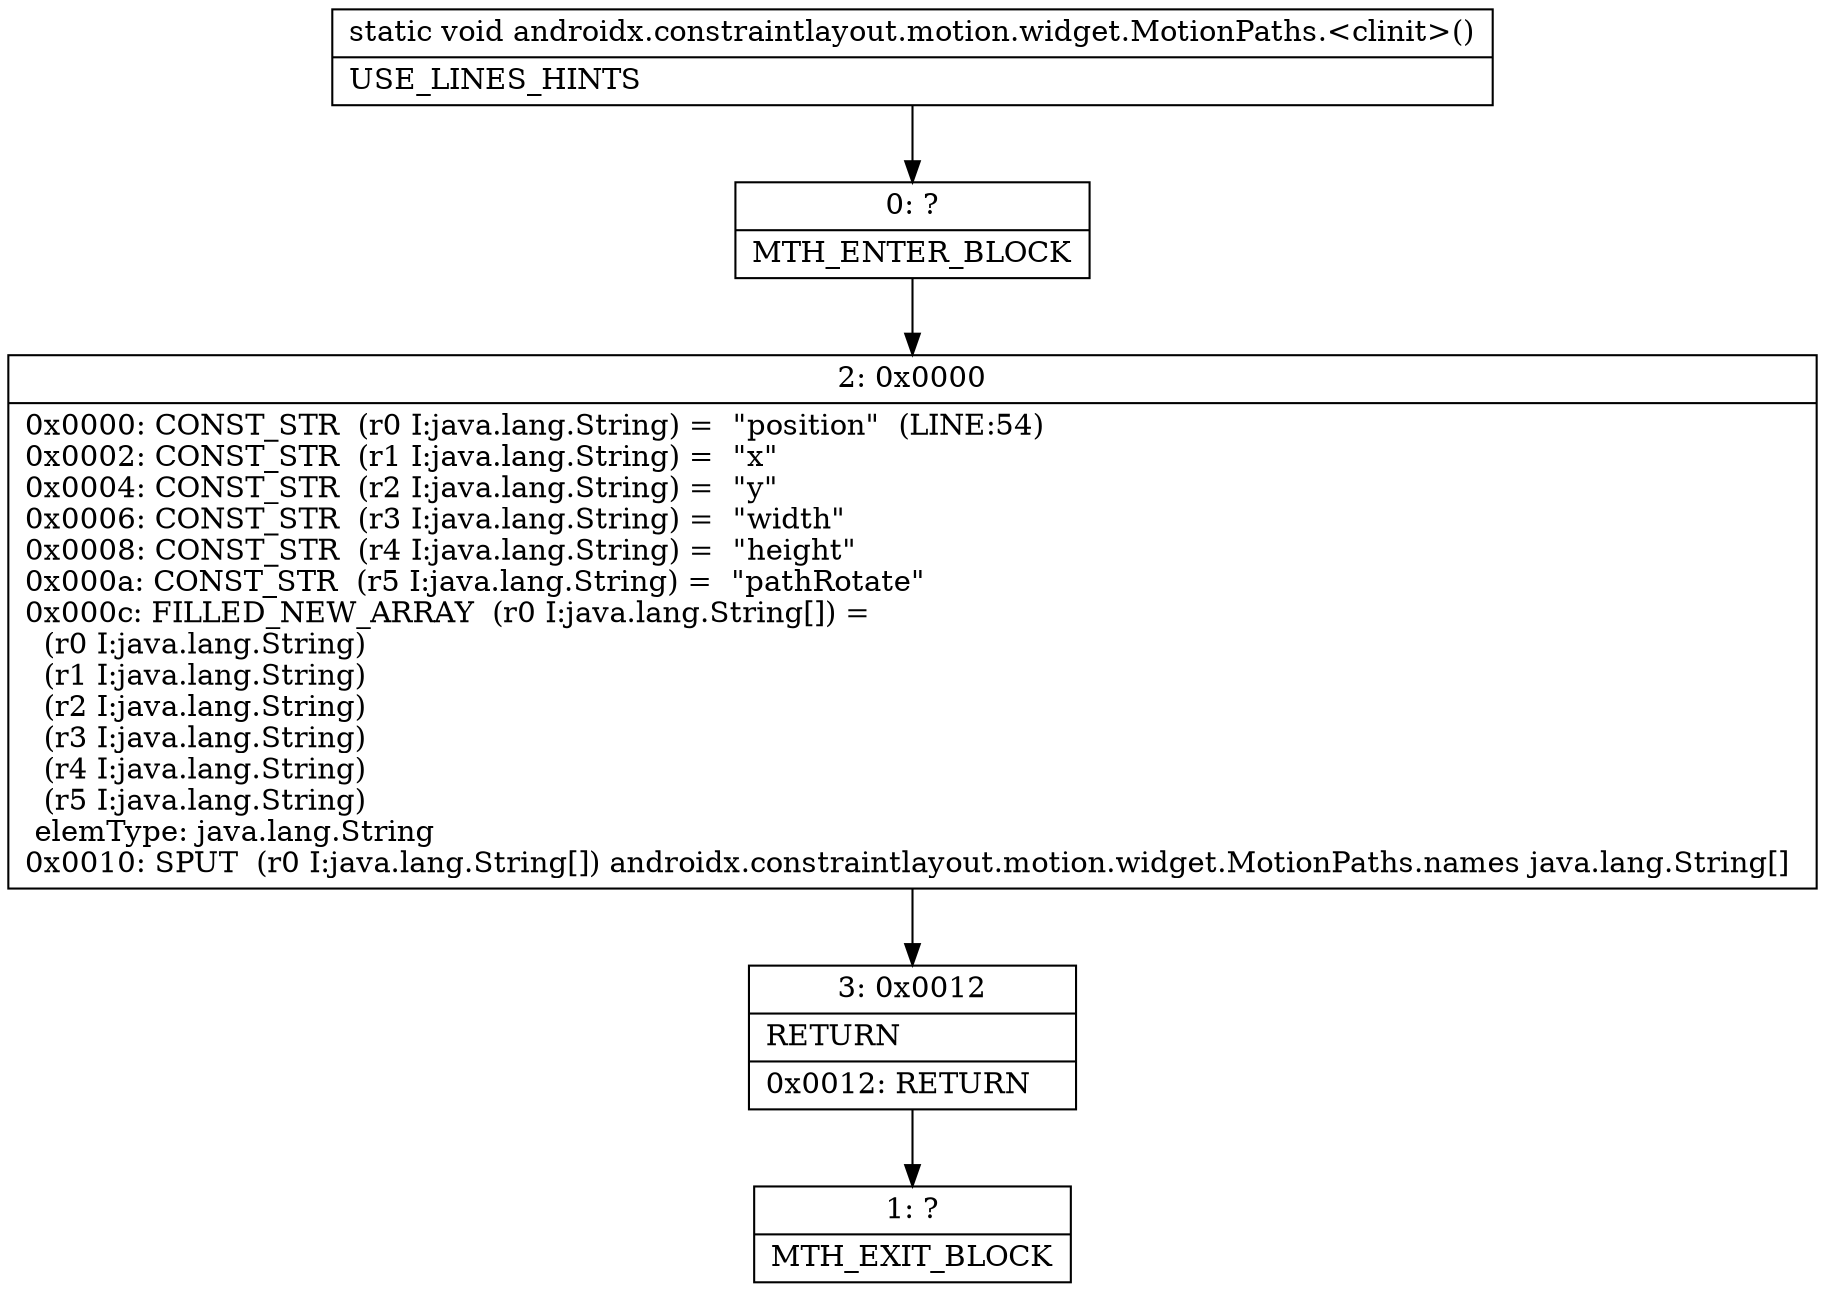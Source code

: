 digraph "CFG forandroidx.constraintlayout.motion.widget.MotionPaths.\<clinit\>()V" {
Node_0 [shape=record,label="{0\:\ ?|MTH_ENTER_BLOCK\l}"];
Node_2 [shape=record,label="{2\:\ 0x0000|0x0000: CONST_STR  (r0 I:java.lang.String) =  \"position\"  (LINE:54)\l0x0002: CONST_STR  (r1 I:java.lang.String) =  \"x\" \l0x0004: CONST_STR  (r2 I:java.lang.String) =  \"y\" \l0x0006: CONST_STR  (r3 I:java.lang.String) =  \"width\" \l0x0008: CONST_STR  (r4 I:java.lang.String) =  \"height\" \l0x000a: CONST_STR  (r5 I:java.lang.String) =  \"pathRotate\" \l0x000c: FILLED_NEW_ARRAY  (r0 I:java.lang.String[]) = \l  (r0 I:java.lang.String)\l  (r1 I:java.lang.String)\l  (r2 I:java.lang.String)\l  (r3 I:java.lang.String)\l  (r4 I:java.lang.String)\l  (r5 I:java.lang.String)\l elemType: java.lang.String \l0x0010: SPUT  (r0 I:java.lang.String[]) androidx.constraintlayout.motion.widget.MotionPaths.names java.lang.String[] \l}"];
Node_3 [shape=record,label="{3\:\ 0x0012|RETURN\l|0x0012: RETURN   \l}"];
Node_1 [shape=record,label="{1\:\ ?|MTH_EXIT_BLOCK\l}"];
MethodNode[shape=record,label="{static void androidx.constraintlayout.motion.widget.MotionPaths.\<clinit\>()  | USE_LINES_HINTS\l}"];
MethodNode -> Node_0;Node_0 -> Node_2;
Node_2 -> Node_3;
Node_3 -> Node_1;
}

